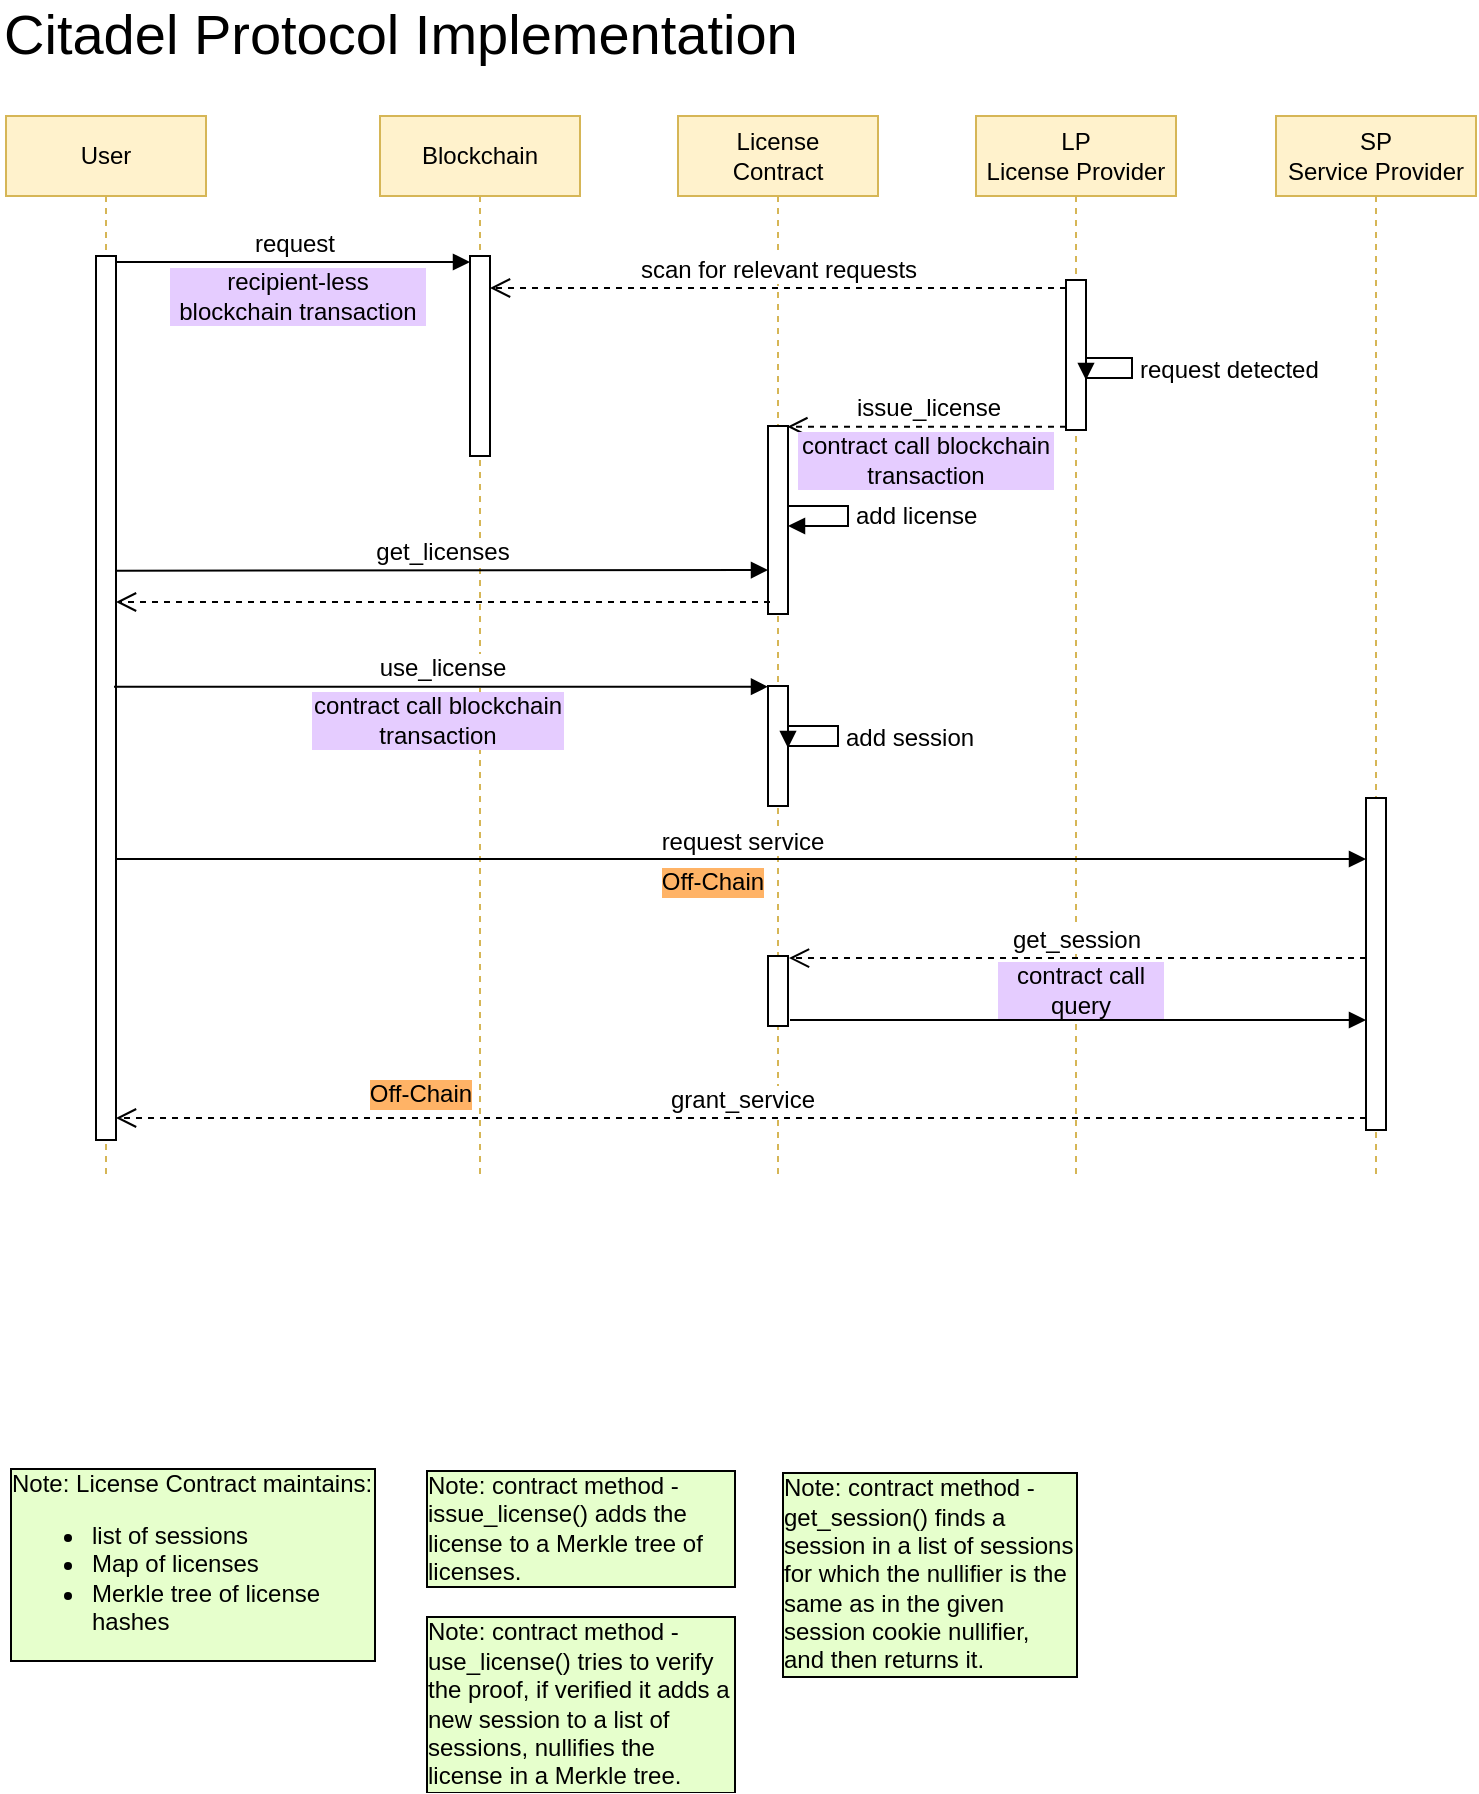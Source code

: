 <mxfile version="20.8.5" type="device"><diagram name="Page-1" id="2YBvvXClWsGukQMizWep"><mxGraphModel dx="1723" dy="735" grid="0" gridSize="10" guides="1" tooltips="1" connect="1" arrows="1" fold="1" page="1" pageScale="1" pageWidth="850" pageHeight="1100" math="0" shadow="0"><root><mxCell id="0"/><mxCell id="1" parent="0"/><mxCell id="u64HSYAH2522ybIrUDP--6" value="Blockchain" style="shape=umlLifeline;perimeter=lifelinePerimeter;whiteSpace=wrap;html=1;container=0;dropTarget=0;collapsible=0;recursiveResize=0;outlineConnect=0;portConstraint=eastwest;newEdgeStyle={&quot;edgeStyle&quot;:&quot;elbowEdgeStyle&quot;,&quot;elbow&quot;:&quot;vertical&quot;,&quot;curved&quot;:0,&quot;rounded&quot;:0};labelBackgroundColor=none;fillColor=#fff2cc;strokeColor=#d6b656;" vertex="1" parent="1"><mxGeometry x="262" y="140" width="100" height="530" as="geometry"/></mxCell><mxCell id="u64HSYAH2522ybIrUDP--7" value="" style="html=1;points=[];perimeter=orthogonalPerimeter;outlineConnect=0;targetShapes=umlLifeline;portConstraint=eastwest;newEdgeStyle={&quot;edgeStyle&quot;:&quot;elbowEdgeStyle&quot;,&quot;elbow&quot;:&quot;vertical&quot;,&quot;curved&quot;:0,&quot;rounded&quot;:0};labelBackgroundColor=none;" vertex="1" parent="u64HSYAH2522ybIrUDP--6"><mxGeometry x="45" y="70" width="10" height="100" as="geometry"/></mxCell><mxCell id="aM9ryv3xv72pqoxQDRHE-1" value="User" style="shape=umlLifeline;perimeter=lifelinePerimeter;whiteSpace=wrap;html=1;container=0;dropTarget=0;collapsible=0;recursiveResize=0;outlineConnect=0;portConstraint=eastwest;newEdgeStyle={&quot;edgeStyle&quot;:&quot;elbowEdgeStyle&quot;,&quot;elbow&quot;:&quot;vertical&quot;,&quot;curved&quot;:0,&quot;rounded&quot;:0};labelBackgroundColor=none;fillColor=#fff2cc;strokeColor=#d6b656;" parent="1" vertex="1"><mxGeometry x="75" y="140" width="100" height="530" as="geometry"/></mxCell><mxCell id="aM9ryv3xv72pqoxQDRHE-2" value="" style="html=1;points=[];perimeter=orthogonalPerimeter;outlineConnect=0;targetShapes=umlLifeline;portConstraint=eastwest;newEdgeStyle={&quot;edgeStyle&quot;:&quot;elbowEdgeStyle&quot;,&quot;elbow&quot;:&quot;vertical&quot;,&quot;curved&quot;:0,&quot;rounded&quot;:0};labelBackgroundColor=none;" parent="aM9ryv3xv72pqoxQDRHE-1" vertex="1"><mxGeometry x="45" y="70" width="10" height="442" as="geometry"/></mxCell><mxCell id="aM9ryv3xv72pqoxQDRHE-5" value="LP&lt;br&gt;License Provider" style="shape=umlLifeline;perimeter=lifelinePerimeter;whiteSpace=wrap;html=1;container=0;dropTarget=0;collapsible=0;recursiveResize=0;outlineConnect=0;portConstraint=eastwest;newEdgeStyle={&quot;edgeStyle&quot;:&quot;elbowEdgeStyle&quot;,&quot;elbow&quot;:&quot;vertical&quot;,&quot;curved&quot;:0,&quot;rounded&quot;:0};fillColor=#fff2cc;strokeColor=#d6b656;" parent="1" vertex="1"><mxGeometry x="560" y="140" width="100" height="530" as="geometry"/></mxCell><mxCell id="aM9ryv3xv72pqoxQDRHE-6" value="" style="html=1;points=[];perimeter=orthogonalPerimeter;outlineConnect=0;targetShapes=umlLifeline;portConstraint=eastwest;newEdgeStyle={&quot;edgeStyle&quot;:&quot;elbowEdgeStyle&quot;,&quot;elbow&quot;:&quot;vertical&quot;,&quot;curved&quot;:0,&quot;rounded&quot;:0};" parent="aM9ryv3xv72pqoxQDRHE-5" vertex="1"><mxGeometry x="45" y="82" width="10" height="75" as="geometry"/></mxCell><mxCell id="4C9R4s7j7FgXvdK5kdj--1" value="License&lt;br&gt;Contract" style="shape=umlLifeline;perimeter=lifelinePerimeter;whiteSpace=wrap;html=1;container=0;dropTarget=0;collapsible=0;recursiveResize=0;outlineConnect=0;portConstraint=eastwest;newEdgeStyle={&quot;edgeStyle&quot;:&quot;elbowEdgeStyle&quot;,&quot;elbow&quot;:&quot;vertical&quot;,&quot;curved&quot;:0,&quot;rounded&quot;:0};fillColor=#fff2cc;strokeColor=#d6b656;" parent="1" vertex="1"><mxGeometry x="411" y="140" width="100" height="530" as="geometry"/></mxCell><mxCell id="4C9R4s7j7FgXvdK5kdj--5" value="Citadel Protocol Implementation" style="text;html=1;strokeColor=none;fillColor=none;align=left;verticalAlign=middle;whiteSpace=wrap;rounded=0;fontSize=28;" parent="1" vertex="1"><mxGeometry x="72" y="84" width="458" height="30" as="geometry"/></mxCell><mxCell id="4C9R4s7j7FgXvdK5kdj--11" value="use_license" style="html=1;verticalAlign=bottom;endArrow=block;rounded=0;fontSize=12;exitX=0.9;exitY=0.427;exitDx=0;exitDy=0;exitPerimeter=0;" parent="1" target="4C9R4s7j7FgXvdK5kdj--2" edge="1"><mxGeometry width="80" relative="1" as="geometry"><mxPoint x="129" y="425.34" as="sourcePoint"/><mxPoint x="451" y="425.34" as="targetPoint"/></mxGeometry></mxCell><mxCell id="4C9R4s7j7FgXvdK5kdj--13" value="" style="html=1;verticalAlign=bottom;endArrow=block;rounded=0;fontSize=12;startArrow=none;" parent="1" edge="1"><mxGeometry y="80" width="80" relative="1" as="geometry"><mxPoint x="470" y="463" as="sourcePoint"/><mxPoint x="470" y="463" as="targetPoint"/><mxPoint x="-80" as="offset"/></mxGeometry></mxCell><mxCell id="4C9R4s7j7FgXvdK5kdj--2" value="" style="html=1;points=[];perimeter=orthogonalPerimeter;outlineConnect=0;targetShapes=umlLifeline;portConstraint=eastwest;newEdgeStyle={&quot;edgeStyle&quot;:&quot;elbowEdgeStyle&quot;,&quot;elbow&quot;:&quot;vertical&quot;,&quot;curved&quot;:0,&quot;rounded&quot;:0};" parent="1" vertex="1"><mxGeometry x="456" y="425" width="10" height="60" as="geometry"/></mxCell><mxCell id="NpgnE28sU-lu2zKAIgDs-9" value="Note: License Contract maintains:&lt;br&gt;&lt;ul&gt;&lt;li&gt;list of sessions&lt;br&gt;&lt;/li&gt;&lt;li&gt;Map of licenses&lt;/li&gt;&lt;li&gt;&lt;span style=&quot;&quot;&gt;Merkle tree of license hashes&lt;/span&gt;&lt;/li&gt;&lt;/ul&gt;" style="text;html=1;strokeColor=none;fillColor=none;align=left;verticalAlign=middle;whiteSpace=wrap;rounded=0;labelBackgroundColor=#E6FFCC;fontSize=12;labelBorderColor=default;shadow=0;" parent="1" vertex="1"><mxGeometry x="75" y="829" width="185" height="70" as="geometry"/></mxCell><mxCell id="LKPpiPYNY-GA1jOvfXVS-2" value="request" style="html=1;verticalAlign=bottom;endArrow=block;rounded=0;fontSize=12;" parent="1" edge="1" target="u64HSYAH2522ybIrUDP--7"><mxGeometry width="80" relative="1" as="geometry"><mxPoint x="130" y="213" as="sourcePoint"/><mxPoint x="365" y="213" as="targetPoint"/></mxGeometry></mxCell><mxCell id="LKPpiPYNY-GA1jOvfXVS-4" value="scan for relevant requests" style="html=1;verticalAlign=bottom;endArrow=open;dashed=1;endSize=8;rounded=0;fontSize=12;" parent="1" edge="1"><mxGeometry relative="1" as="geometry"><mxPoint x="605" y="226" as="sourcePoint"/><mxPoint x="317" y="226" as="targetPoint"/></mxGeometry></mxCell><mxCell id="LKPpiPYNY-GA1jOvfXVS-5" value="recipient-less blockchain transaction" style="text;html=1;strokeColor=none;fillColor=none;align=center;verticalAlign=middle;whiteSpace=wrap;rounded=0;labelBackgroundColor=#E5CCFF;fontSize=12;" parent="1" vertex="1"><mxGeometry x="156" y="215" width="130" height="30" as="geometry"/></mxCell><mxCell id="LKPpiPYNY-GA1jOvfXVS-7" value="issue_license" style="html=1;verticalAlign=bottom;endArrow=open;dashed=1;endSize=8;rounded=0;fontSize=12;entryX=0.967;entryY=0.004;entryDx=0;entryDy=0;entryPerimeter=0;" parent="1" source="aM9ryv3xv72pqoxQDRHE-6" edge="1" target="u64HSYAH2522ybIrUDP--8"><mxGeometry relative="1" as="geometry"><mxPoint x="610" y="269" as="sourcePoint"/><mxPoint x="375" y="269" as="targetPoint"/></mxGeometry></mxCell><mxCell id="LKPpiPYNY-GA1jOvfXVS-8" value="contract call blockchain transaction" style="text;html=1;strokeColor=none;fillColor=none;align=center;verticalAlign=middle;whiteSpace=wrap;rounded=0;labelBackgroundColor=#E5CCFF;fontSize=12;" parent="1" vertex="1"><mxGeometry x="470" y="297" width="130" height="30" as="geometry"/></mxCell><mxCell id="LKPpiPYNY-GA1jOvfXVS-13" value="contract call blockchain transaction" style="text;html=1;strokeColor=none;fillColor=none;align=center;verticalAlign=middle;whiteSpace=wrap;rounded=0;labelBackgroundColor=#E5CCFF;fontSize=12;" parent="1" vertex="1"><mxGeometry x="227" y="427" width="128" height="30" as="geometry"/></mxCell><mxCell id="LKPpiPYNY-GA1jOvfXVS-16" value="request service" style="html=1;verticalAlign=bottom;endArrow=block;rounded=0;fontSize=12;" parent="1" edge="1"><mxGeometry width="80" relative="1" as="geometry"><mxPoint x="130" y="511.5" as="sourcePoint"/><mxPoint x="755" y="511.5" as="targetPoint"/><mxPoint as="offset"/></mxGeometry></mxCell><mxCell id="LKPpiPYNY-GA1jOvfXVS-19" value="" style="html=1;points=[];perimeter=orthogonalPerimeter;labelBackgroundColor=#99FF99;fontSize=12;" parent="1" vertex="1"><mxGeometry x="456" y="560" width="10" height="35" as="geometry"/></mxCell><mxCell id="LKPpiPYNY-GA1jOvfXVS-20" value="get_session" style="html=1;verticalAlign=bottom;endArrow=open;dashed=1;endSize=8;rounded=0;fontSize=12;entryX=1.05;entryY=0.063;entryDx=0;entryDy=0;entryPerimeter=0;" parent="1" edge="1"><mxGeometry x="0.004" relative="1" as="geometry"><mxPoint x="755" y="561" as="sourcePoint"/><mxPoint x="466.5" y="561.016" as="targetPoint"/><mxPoint as="offset"/></mxGeometry></mxCell><mxCell id="LKPpiPYNY-GA1jOvfXVS-21" value="contract call query" style="text;html=1;strokeColor=none;fillColor=none;align=center;verticalAlign=middle;whiteSpace=wrap;rounded=0;labelBackgroundColor=#E5CCFF;fontSize=12;" parent="1" vertex="1"><mxGeometry x="570" y="567" width="85" height="20" as="geometry"/></mxCell><mxCell id="LKPpiPYNY-GA1jOvfXVS-22" value="grant_service" style="html=1;verticalAlign=bottom;endArrow=open;dashed=1;endSize=8;rounded=0;fontSize=12;" parent="1" edge="1"><mxGeometry relative="1" as="geometry"><mxPoint x="755" y="641" as="sourcePoint"/><mxPoint x="130" y="641" as="targetPoint"/></mxGeometry></mxCell><mxCell id="LKPpiPYNY-GA1jOvfXVS-23" value="Off-Chain" style="text;html=1;strokeColor=none;fillColor=none;align=center;verticalAlign=middle;whiteSpace=wrap;rounded=0;labelBackgroundColor=#FFB366;fontSize=12;" parent="1" vertex="1"><mxGeometry x="240" y="614" width="85" height="30" as="geometry"/></mxCell><mxCell id="vlMPqen3POPuIYCPH7TB-2" value="Note: contract method - issue_license() adds the license to a Merkle tree of licenses." style="text;html=1;strokeColor=none;fillColor=none;align=left;verticalAlign=middle;whiteSpace=wrap;rounded=0;labelBackgroundColor=#E6FFCC;fontSize=12;labelBorderColor=default;shadow=0;" parent="1" vertex="1"><mxGeometry x="283" y="836" width="157" height="20" as="geometry"/></mxCell><mxCell id="vlMPqen3POPuIYCPH7TB-3" value="Note: contract method - use_license() tries to verify the proof, if verified it adds a new session to a list of sessions, nullifies the license in a Merkle tree." style="text;html=1;strokeColor=none;fillColor=none;align=left;verticalAlign=middle;whiteSpace=wrap;rounded=0;labelBackgroundColor=#E6FFCC;fontSize=12;labelBorderColor=default;shadow=0;" parent="1" vertex="1"><mxGeometry x="283" y="909" width="157" height="50" as="geometry"/></mxCell><mxCell id="vlMPqen3POPuIYCPH7TB-4" value="Note: contract method - get_session() finds a session in a list of sessions for which the nullifier is the same as in the given session cookie nullifier, and then returns it." style="text;html=1;strokeColor=none;fillColor=none;align=left;verticalAlign=middle;whiteSpace=wrap;rounded=0;labelBackgroundColor=#E6FFCC;fontSize=12;labelBorderColor=default;shadow=0;" parent="1" vertex="1"><mxGeometry x="461" y="859" width="150" height="20" as="geometry"/></mxCell><mxCell id="vlMPqen3POPuIYCPH7TB-6" value="" style="html=1;verticalAlign=bottom;endArrow=block;rounded=0;fontSize=12;" parent="1" edge="1"><mxGeometry width="80" relative="1" as="geometry"><mxPoint x="467" y="592" as="sourcePoint"/><mxPoint x="755" y="592" as="targetPoint"/></mxGeometry></mxCell><mxCell id="u64HSYAH2522ybIrUDP--1" value="SP&lt;br&gt;Service Provider" style="shape=umlLifeline;perimeter=lifelinePerimeter;whiteSpace=wrap;html=1;container=0;dropTarget=0;collapsible=0;recursiveResize=0;outlineConnect=0;portConstraint=eastwest;newEdgeStyle={&quot;edgeStyle&quot;:&quot;elbowEdgeStyle&quot;,&quot;elbow&quot;:&quot;vertical&quot;,&quot;curved&quot;:0,&quot;rounded&quot;:0};fillColor=#fff2cc;strokeColor=#d6b656;" vertex="1" parent="1"><mxGeometry x="710" y="140" width="100" height="530" as="geometry"/></mxCell><mxCell id="u64HSYAH2522ybIrUDP--2" value="" style="html=1;points=[];perimeter=orthogonalPerimeter;outlineConnect=0;targetShapes=umlLifeline;portConstraint=eastwest;newEdgeStyle={&quot;edgeStyle&quot;:&quot;elbowEdgeStyle&quot;,&quot;elbow&quot;:&quot;vertical&quot;,&quot;curved&quot;:0,&quot;rounded&quot;:0};" vertex="1" parent="u64HSYAH2522ybIrUDP--1"><mxGeometry x="45" y="341" width="10" height="166" as="geometry"/></mxCell><mxCell id="u64HSYAH2522ybIrUDP--8" value="" style="html=1;points=[];perimeter=orthogonalPerimeter;rounded=0;shadow=0;labelBackgroundColor=#E6FFCC;labelBorderColor=default;fontSize=12;" vertex="1" parent="1"><mxGeometry x="456" y="295" width="10" height="94" as="geometry"/></mxCell><mxCell id="u64HSYAH2522ybIrUDP--10" value="add session" style="edgeStyle=orthogonalEdgeStyle;html=1;align=left;spacingLeft=2;endArrow=block;rounded=0;fontSize=12;" edge="1" parent="1"><mxGeometry relative="1" as="geometry"><mxPoint x="466" y="445" as="sourcePoint"/><Array as="points"><mxPoint x="491" y="445"/><mxPoint x="491" y="455"/></Array><mxPoint x="466" y="456" as="targetPoint"/></mxGeometry></mxCell><mxCell id="u64HSYAH2522ybIrUDP--19" value="add license" style="edgeStyle=orthogonalEdgeStyle;html=1;align=left;spacingLeft=2;endArrow=block;rounded=0;fontSize=12;" edge="1" parent="1"><mxGeometry relative="1" as="geometry"><mxPoint x="466" y="335" as="sourcePoint"/><Array as="points"><mxPoint x="496" y="335"/><mxPoint x="496" y="345"/></Array><mxPoint x="466" y="345" as="targetPoint"/></mxGeometry></mxCell><mxCell id="u64HSYAH2522ybIrUDP--23" value="Off-Chain" style="text;html=1;strokeColor=none;fillColor=none;align=center;verticalAlign=middle;whiteSpace=wrap;rounded=0;labelBackgroundColor=#FFB366;fontSize=12;" vertex="1" parent="1"><mxGeometry x="386" y="508" width="85" height="30" as="geometry"/></mxCell><mxCell id="u64HSYAH2522ybIrUDP--26" value="get_licenses" style="html=1;verticalAlign=bottom;endArrow=block;rounded=0;fontSize=12;exitX=0.9;exitY=0.427;exitDx=0;exitDy=0;exitPerimeter=0;" edge="1" parent="1"><mxGeometry width="80" relative="1" as="geometry"><mxPoint x="130" y="367.34" as="sourcePoint"/><mxPoint x="456" y="367" as="targetPoint"/></mxGeometry></mxCell><mxCell id="u64HSYAH2522ybIrUDP--27" value="" style="html=1;verticalAlign=bottom;endArrow=open;dashed=1;endSize=8;rounded=0;fontSize=12;" edge="1" parent="1"><mxGeometry relative="1" as="geometry"><mxPoint x="457" y="383" as="sourcePoint"/><mxPoint x="130" y="383.0" as="targetPoint"/></mxGeometry></mxCell><mxCell id="u64HSYAH2522ybIrUDP--30" value="request detected" style="edgeStyle=orthogonalEdgeStyle;html=1;align=left;spacingLeft=2;endArrow=block;rounded=0;fontSize=12;" edge="1" parent="1"><mxGeometry relative="1" as="geometry"><mxPoint x="615" y="261" as="sourcePoint"/><Array as="points"><mxPoint x="638" y="261"/><mxPoint x="638" y="271"/><mxPoint x="615" y="271"/></Array><mxPoint x="615" y="272" as="targetPoint"/></mxGeometry></mxCell></root></mxGraphModel></diagram></mxfile>